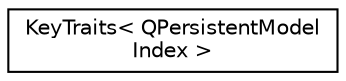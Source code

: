 digraph "Graphical Class Hierarchy"
{
  edge [fontname="Helvetica",fontsize="10",labelfontname="Helvetica",labelfontsize="10"];
  node [fontname="Helvetica",fontsize="10",shape=record];
  rankdir="LR";
  Node0 [label="KeyTraits\< QPersistentModel\lIndex \>",height=0.2,width=0.4,color="black", fillcolor="white", style="filled",URL="$class_key_traits_3_01_q_persistent_model_index_01_4.html"];
}
